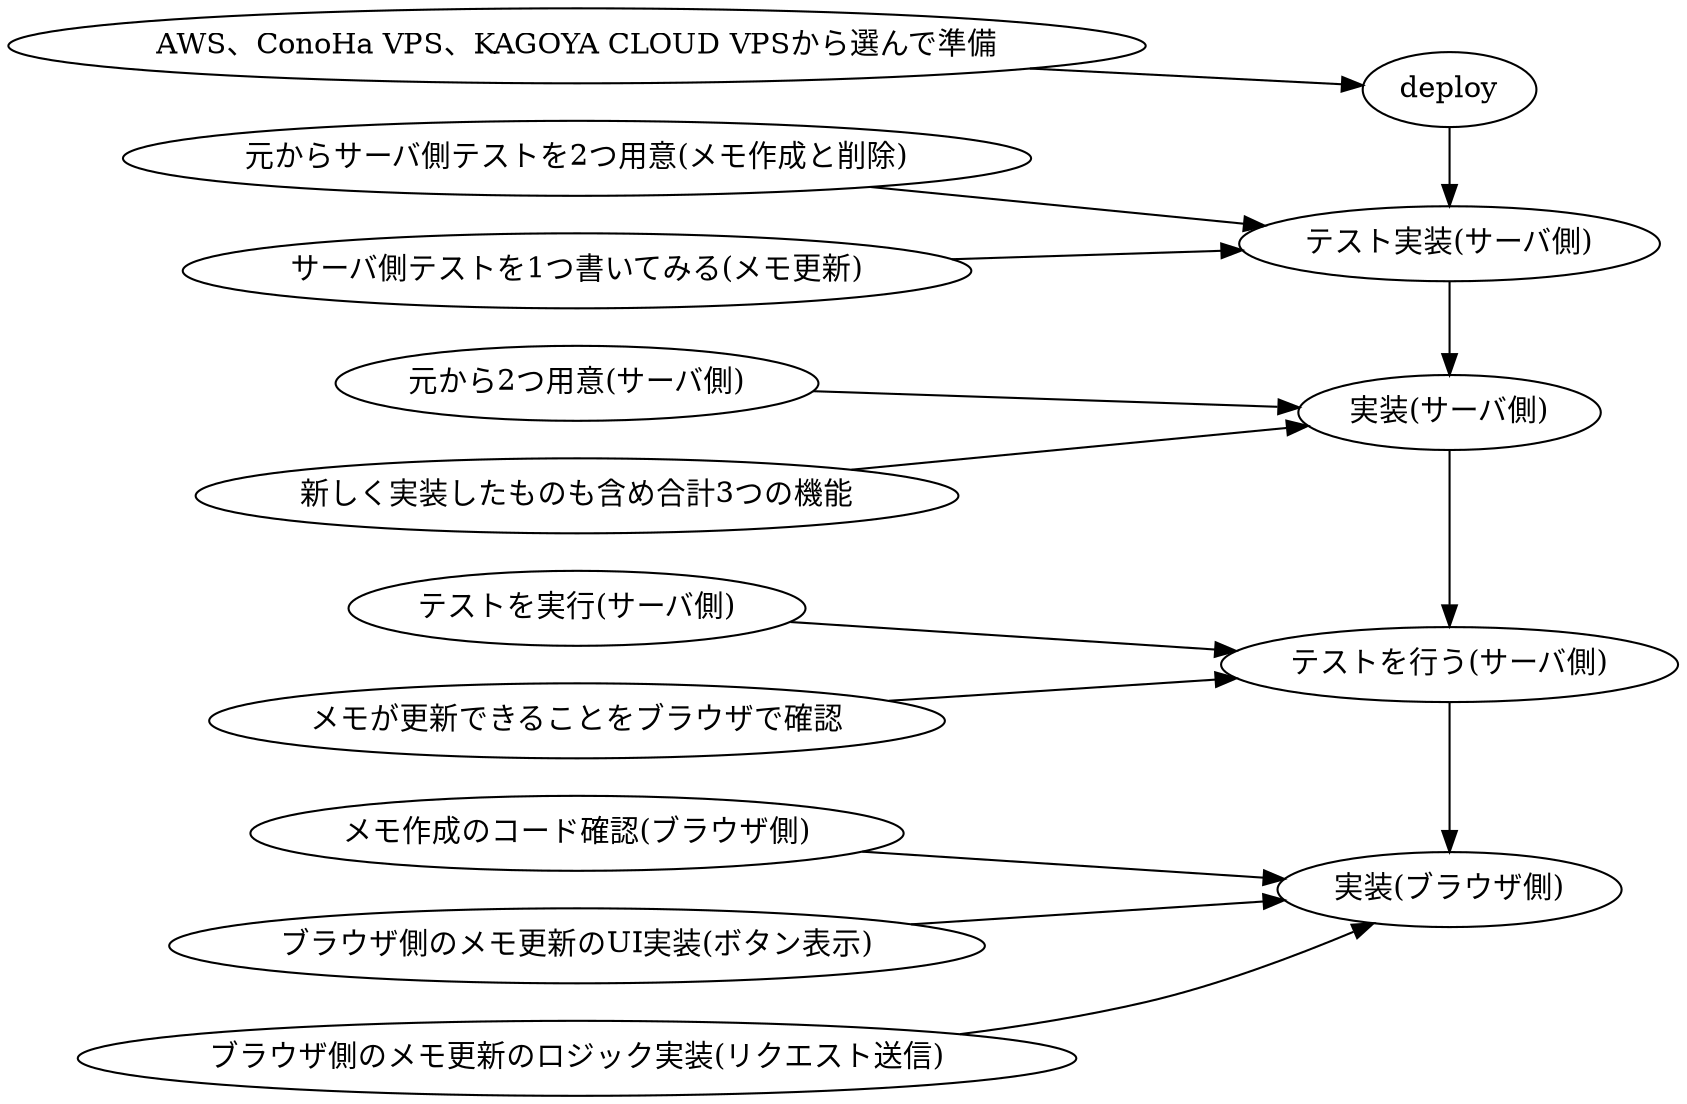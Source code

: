 digraph G {
  rankdir="LR"
  title="developer_002_プログラミング学習者"
  
  deploy -> test_server -> dev_server -> test_server2 -> dev_client
  
  {
      rank=same
      deploy
      test_server [label="テスト実装(サーバ側)"]
      dev_server [label="実装(サーバ側)"]
      test_server2 [label="テストを行う(サーバ側)"]
      dev_client [label="実装(ブラウザ側)"]
  }
  
  d1 [label="AWS、ConoHa VPS、KAGOYA CLOUD VPSから選んで準備"]
  d1 -> deploy

  ts1 [label="元からサーバ側テストを2つ用意(メモ作成と削除)"]
  ts2 [label="サーバ側テストを1つ書いてみる(メモ更新)"]
  ts1 -> test_server
  ts2 -> test_server

  ds1 [label="元から2つ用意(サーバ側)"]
  ds2 [label="新しく実装したものも含め合計3つの機能"]
  ds1 -> dev_server
  ds2 -> dev_server
  
  ts2_1 [label="テストを実行(サーバ側)"]
  ts2_2 [label="メモが更新できることをブラウザで確認"]
  ts2_1 -> test_server2
  ts2_2 -> test_server2
  
  
  dc1 [label="メモ作成のコード確認(ブラウザ側)"]
  dc2 [label="ブラウザ側のメモ更新のUI実装(ボタン表示)"]
  dc3 [label="ブラウザ側のメモ更新のロジック実装(リクエスト送信)"]
  dc1 -> dev_client
  dc2 -> dev_client
  dc3 -> dev_client
  
}

